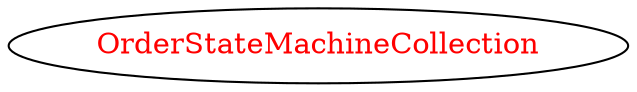 digraph dependencyGraph {
 concentrate=true;
 ranksep="2.0";
 rankdir="LR"; 
 splines="ortho";
"OrderStateMachineCollection" [fontcolor="red"];
}